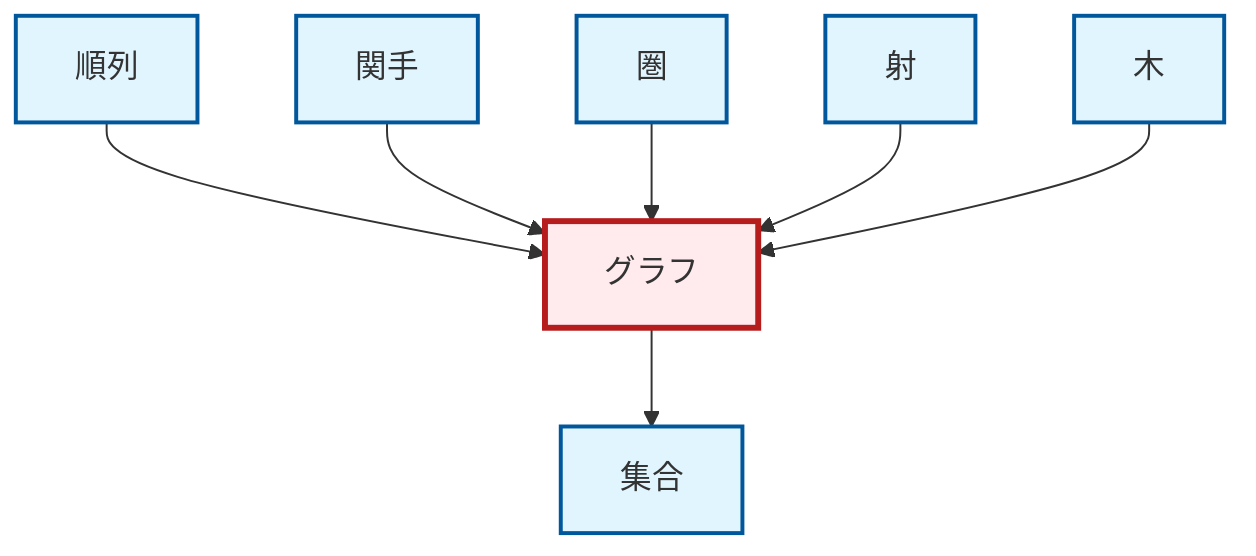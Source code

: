 graph TD
    classDef definition fill:#e1f5fe,stroke:#01579b,stroke-width:2px
    classDef theorem fill:#f3e5f5,stroke:#4a148c,stroke-width:2px
    classDef axiom fill:#fff3e0,stroke:#e65100,stroke-width:2px
    classDef example fill:#e8f5e9,stroke:#1b5e20,stroke-width:2px
    classDef current fill:#ffebee,stroke:#b71c1c,stroke-width:3px
    def-category["圏"]:::definition
    def-set["集合"]:::definition
    def-morphism["射"]:::definition
    def-tree["木"]:::definition
    def-permutation["順列"]:::definition
    def-graph["グラフ"]:::definition
    def-functor["関手"]:::definition
    def-permutation --> def-graph
    def-functor --> def-graph
    def-category --> def-graph
    def-morphism --> def-graph
    def-graph --> def-set
    def-tree --> def-graph
    class def-graph current